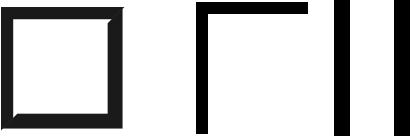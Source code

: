 <mxfile version="24.4.8" type="github">
  <diagram name="Page-1" id="QVzWQ97LO81RVAsv8JfC">
    <mxGraphModel dx="1061" dy="580" grid="1" gridSize="10" guides="1" tooltips="1" connect="1" arrows="1" fold="1" page="1" pageScale="1" pageWidth="850" pageHeight="1100" math="0" shadow="0">
      <root>
        <mxCell id="0" />
        <mxCell id="1" parent="0" />
        <mxCell id="pLjrjY1wvcYvO16qf_Zk-1" value="" style="verticalLabelPosition=bottom;verticalAlign=top;html=1;shape=mxgraph.basic.frame_corner;dx=5.1;whiteSpace=wrap;strokeColor=#1A1A1A;fillColor=#1A1A1A;" vertex="1" parent="1">
          <mxGeometry x="70" y="270" width="60" height="60" as="geometry" />
        </mxCell>
        <mxCell id="pLjrjY1wvcYvO16qf_Zk-2" value="" style="verticalLabelPosition=bottom;verticalAlign=top;html=1;shape=mxgraph.basic.frame_corner;dx=7.4;whiteSpace=wrap;direction=west;strokeColor=default;fillColor=#1A1A1A;strokeWidth=0;" vertex="1" parent="1">
          <mxGeometry x="70" y="270" width="60" height="60" as="geometry" />
        </mxCell>
        <mxCell id="pLjrjY1wvcYvO16qf_Zk-6" value="" style="shape=partialRectangle;whiteSpace=wrap;html=1;bottom=0;right=0;fillColor=none;strokeWidth=6;" vertex="1" parent="1">
          <mxGeometry x="170" y="270" width="50" height="60" as="geometry" />
        </mxCell>
        <mxCell id="pLjrjY1wvcYvO16qf_Zk-7" value="" style="shape=partialRectangle;whiteSpace=wrap;html=1;top=0;bottom=0;fillColor=none;strokeWidth=8;" vertex="1" parent="1">
          <mxGeometry x="240" y="270" width="30" height="60" as="geometry" />
        </mxCell>
      </root>
    </mxGraphModel>
  </diagram>
</mxfile>
